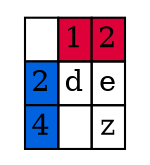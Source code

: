 digraph G{
node [shape=plaintext];
rankdir=LR;
Matriz [
label=<<table border='0' cellborder='1' cellspacing='0'> 
<tr>
<td></td>
<td bgcolor="#DE0039">1</td>
<td bgcolor="#DE0039">2</td>
</tr>
<tr>
<td bgcolor="#0062DE">2</td>
<td>d</td>
<td>e</td>
</tr>
<tr>
<td bgcolor="#0062DE">4</td>
<td></td>
<td>z</td>
</tr>
</table>>];
}